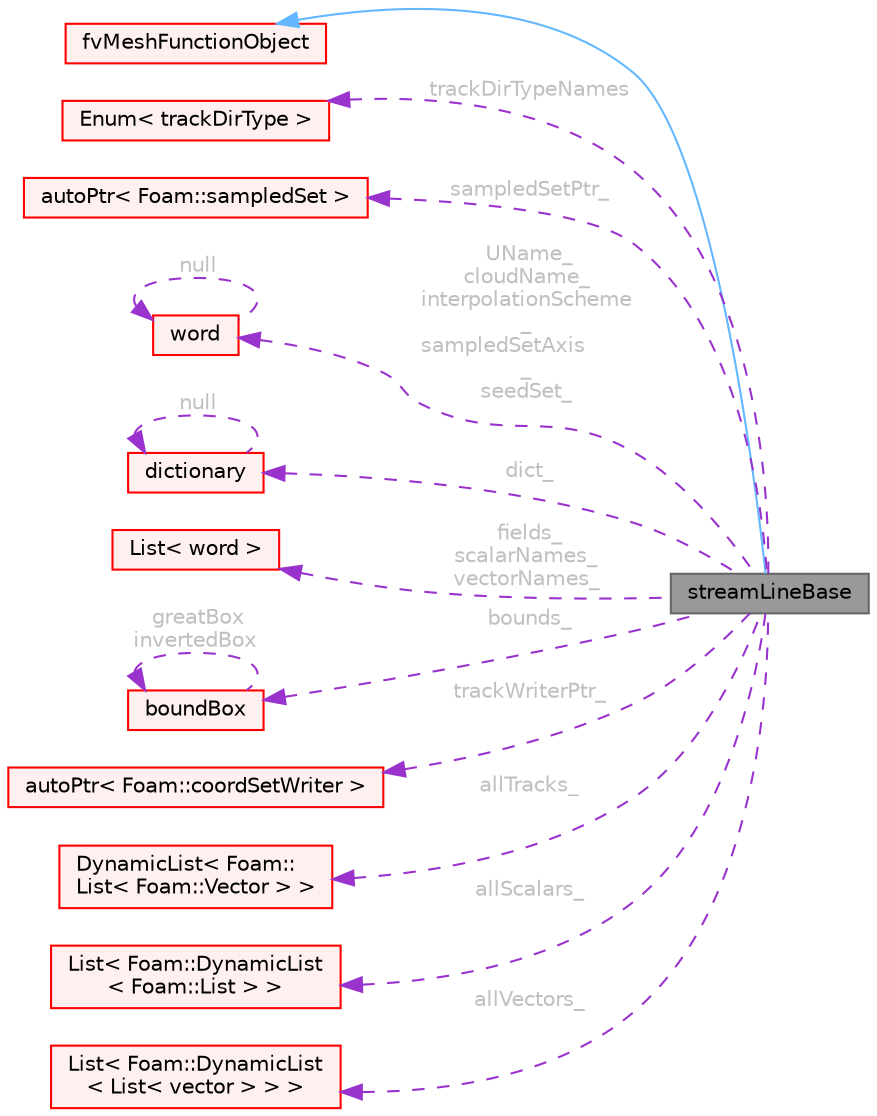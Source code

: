 digraph "streamLineBase"
{
 // LATEX_PDF_SIZE
  bgcolor="transparent";
  edge [fontname=Helvetica,fontsize=10,labelfontname=Helvetica,labelfontsize=10];
  node [fontname=Helvetica,fontsize=10,shape=box,height=0.2,width=0.4];
  rankdir="LR";
  Node1 [id="Node000001",label="streamLineBase",height=0.2,width=0.4,color="gray40", fillcolor="grey60", style="filled", fontcolor="black",tooltip=" "];
  Node2 -> Node1 [id="edge1_Node000001_Node000002",dir="back",color="steelblue1",style="solid",tooltip=" "];
  Node2 [id="Node000002",label="fvMeshFunctionObject",height=0.2,width=0.4,color="red", fillcolor="#FFF0F0", style="filled",URL="$classFoam_1_1functionObjects_1_1fvMeshFunctionObject.html",tooltip="Specialization of Foam::functionObject for an Foam::fvMesh, providing a reference to the Foam::fvMesh..."];
  Node76 -> Node1 [id="edge2_Node000001_Node000076",dir="back",color="darkorchid3",style="dashed",tooltip=" ",label=" trackDirTypeNames",fontcolor="grey" ];
  Node76 [id="Node000076",label="Enum\< trackDirType \>",height=0.2,width=0.4,color="red", fillcolor="#FFF0F0", style="filled",URL="$classFoam_1_1Enum.html",tooltip=" "];
  Node77 -> Node1 [id="edge3_Node000001_Node000077",dir="back",color="darkorchid3",style="dashed",tooltip=" ",label=" sampledSetPtr_",fontcolor="grey" ];
  Node77 [id="Node000077",label="autoPtr\< Foam::sampledSet \>",height=0.2,width=0.4,color="red", fillcolor="#FFF0F0", style="filled",URL="$classFoam_1_1autoPtr.html",tooltip=" "];
  Node7 -> Node1 [id="edge4_Node000001_Node000007",dir="back",color="darkorchid3",style="dashed",tooltip=" ",label=" UName_\ncloudName_\ninterpolationScheme\l_\nsampledSetAxis\l_\nseedSet_",fontcolor="grey" ];
  Node7 [id="Node000007",label="word",height=0.2,width=0.4,color="red", fillcolor="#FFF0F0", style="filled",URL="$classFoam_1_1word.html",tooltip="A class for handling words, derived from Foam::string."];
  Node7 -> Node7 [id="edge5_Node000007_Node000007",dir="back",color="darkorchid3",style="dashed",tooltip=" ",label=" null",fontcolor="grey" ];
  Node45 -> Node1 [id="edge6_Node000001_Node000045",dir="back",color="darkorchid3",style="dashed",tooltip=" ",label=" dict_",fontcolor="grey" ];
  Node45 [id="Node000045",label="dictionary",height=0.2,width=0.4,color="red", fillcolor="#FFF0F0", style="filled",URL="$classFoam_1_1dictionary.html",tooltip="A list of keyword definitions, which are a keyword followed by a number of values (eg,..."];
  Node45 -> Node45 [id="edge7_Node000045_Node000045",dir="back",color="darkorchid3",style="dashed",tooltip=" ",label=" null",fontcolor="grey" ];
  Node78 -> Node1 [id="edge8_Node000001_Node000078",dir="back",color="darkorchid3",style="dashed",tooltip=" ",label=" fields_\nscalarNames_\nvectorNames_",fontcolor="grey" ];
  Node78 [id="Node000078",label="List\< word \>",height=0.2,width=0.4,color="red", fillcolor="#FFF0F0", style="filled",URL="$classFoam_1_1List.html",tooltip=" "];
  Node80 -> Node1 [id="edge9_Node000001_Node000080",dir="back",color="darkorchid3",style="dashed",tooltip=" ",label=" bounds_",fontcolor="grey" ];
  Node80 [id="Node000080",label="boundBox",height=0.2,width=0.4,color="red", fillcolor="#FFF0F0", style="filled",URL="$classFoam_1_1boundBox.html",tooltip="A bounding box defined in terms of min/max extrema points."];
  Node80 -> Node80 [id="edge10_Node000080_Node000080",dir="back",color="darkorchid3",style="dashed",tooltip=" ",label=" greatBox\ninvertedBox",fontcolor="grey" ];
  Node83 -> Node1 [id="edge11_Node000001_Node000083",dir="back",color="darkorchid3",style="dashed",tooltip=" ",label=" trackWriterPtr_",fontcolor="grey" ];
  Node83 [id="Node000083",label="autoPtr\< Foam::coordSetWriter \>",height=0.2,width=0.4,color="red", fillcolor="#FFF0F0", style="filled",URL="$classFoam_1_1autoPtr.html",tooltip=" "];
  Node84 -> Node1 [id="edge12_Node000001_Node000084",dir="back",color="darkorchid3",style="dashed",tooltip=" ",label=" allTracks_",fontcolor="grey" ];
  Node84 [id="Node000084",label="DynamicList\< Foam::\lList\< Foam::Vector \> \>",height=0.2,width=0.4,color="red", fillcolor="#FFF0F0", style="filled",URL="$classFoam_1_1DynamicList.html",tooltip=" "];
  Node88 -> Node1 [id="edge13_Node000001_Node000088",dir="back",color="darkorchid3",style="dashed",tooltip=" ",label=" allScalars_",fontcolor="grey" ];
  Node88 [id="Node000088",label="List\< Foam::DynamicList\l\< Foam::List \> \>",height=0.2,width=0.4,color="red", fillcolor="#FFF0F0", style="filled",URL="$classFoam_1_1List.html",tooltip=" "];
  Node90 -> Node1 [id="edge14_Node000001_Node000090",dir="back",color="darkorchid3",style="dashed",tooltip=" ",label=" allVectors_",fontcolor="grey" ];
  Node90 [id="Node000090",label="List\< Foam::DynamicList\l\< List\< vector \> \> \>",height=0.2,width=0.4,color="red", fillcolor="#FFF0F0", style="filled",URL="$classFoam_1_1List.html",tooltip=" "];
}
